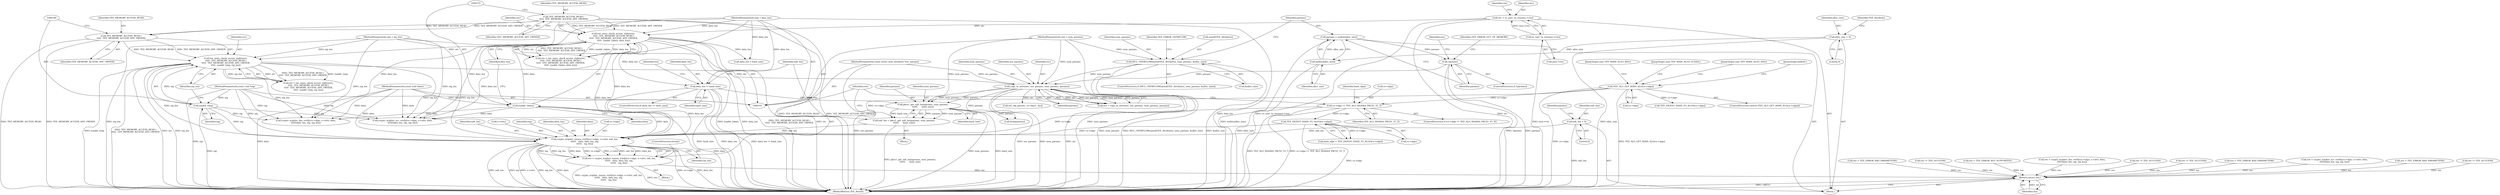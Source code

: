 digraph "0_optee_os_70697bf3c5dc3d201341b01a1a8e5bc6d2fb48f8_0@API" {
"1000309" [label="(Call,crypto_acipher_rsassa_verify(cs->algo, o->attr, salt_len,\n\t\t\t\t\t\t   data, data_len, sig,\n\t\t\t\t\t\t   sig_len))"];
"1000277" [label="(Call,TEE_DIGEST_HASH_TO_ALGO(cs->algo))"];
"1000269" [label="(Call,cs->algo != TEE_ALG_RSASSA_PKCS1_V1_5)"];
"1000262" [label="(Call,TEE_ALG_GET_MAIN_ALG(cs->algo))"];
"1000116" [label="(Call,salt_len = 0)"];
"1000301" [label="(Call,salt_len = pkcs1_get_salt_len(params, num_params,\n\t\t\t\t\t\t      hash_size))"];
"1000303" [label="(Call,pkcs1_get_salt_len(params, num_params,\n\t\t\t\t\t\t      hash_size))"];
"1000222" [label="(Call,copy_in_attrs(utc, usr_params, num_params, params))"];
"1000183" [label="(Call,tee_mmu_check_access_rights(utc,\n\t\t\t\t\t  TEE_MEMORY_ACCESS_READ |\n\t\t\t\t\t  TEE_MEMORY_ACCESS_ANY_OWNER,\n\t\t\t\t\t  (uaddr_t)sig, sig_len))"];
"1000166" [label="(Call,tee_mmu_check_access_rights(utc,\n\t\t\t\t\t  TEE_MEMORY_ACCESS_READ |\n\t\t\t\t\t  TEE_MEMORY_ACCESS_ANY_OWNER,\n\t\t\t\t\t  (uaddr_t)data, data_len))"];
"1000136" [label="(Call,utc = to_user_ta_ctx(sess->ctx))"];
"1000138" [label="(Call,to_user_ta_ctx(sess->ctx))"];
"1000168" [label="(Call,TEE_MEMORY_ACCESS_READ |\n\t\t\t\t\t  TEE_MEMORY_ACCESS_ANY_OWNER)"];
"1000171" [label="(Call,(uaddr_t)data)"];
"1000105" [label="(MethodParameterIn,const void *data)"];
"1000106" [label="(MethodParameterIn,size_t data_len)"];
"1000185" [label="(Call,TEE_MEMORY_ACCESS_READ |\n\t\t\t\t\t  TEE_MEMORY_ACCESS_ANY_OWNER)"];
"1000188" [label="(Call,(uaddr_t)sig)"];
"1000107" [label="(MethodParameterIn,const void *sig)"];
"1000108" [label="(MethodParameterIn,size_t sig_len)"];
"1000103" [label="(MethodParameterIn,const struct utee_attribute *usr_params)"];
"1000203" [label="(Call,MUL_OVERFLOW(sizeof(TEE_Attribute), num_params, &alloc_size))"];
"1000104" [label="(MethodParameterIn,size_t num_params)"];
"1000216" [label="(Call,!params)"];
"1000211" [label="(Call,params = malloc(alloc_size))"];
"1000213" [label="(Call,malloc(alloc_size))"];
"1000199" [label="(Call,alloc_size = 0)"];
"1000293" [label="(Call,data_len != hash_size)"];
"1000307" [label="(Call,res = crypto_acipher_rsassa_verify(cs->algo, o->attr, salt_len,\n\t\t\t\t\t\t   data, data_len, sig,\n\t\t\t\t\t\t   sig_len))"];
"1000385" [label="(Return,return res;)"];
"1000345" [label="(Call,res = TEE_ERROR_BAD_PARAMETERS)"];
"1000204" [label="(Call,sizeof(TEE_Attribute))"];
"1000104" [label="(MethodParameterIn,size_t num_params)"];
"1000276" [label="(Identifier,hash_algo)"];
"1000225" [label="(Identifier,num_params)"];
"1000270" [label="(Call,cs->algo)"];
"1000234" [label="(Call,tee_obj_get(utc, cs->key1, &o))"];
"1000103" [label="(MethodParameterIn,const struct utee_attribute *usr_params)"];
"1000105" [label="(MethodParameterIn,const void *data)"];
"1000268" [label="(ControlStructure,if (cs->algo != TEE_ALG_RSASSA_PKCS1_V1_5))"];
"1000351" [label="(Call,crypto_acipher_dsa_verify(cs->algo, o->attr, data,\n\t\t\t\t\t\tdata_len, sig, sig_len))"];
"1000116" [label="(Call,salt_len = 0)"];
"1000219" [label="(Identifier,TEE_ERROR_OUT_OF_MEMORY)"];
"1000242" [label="(Call,res != TEE_SUCCESS)"];
"1000378" [label="(JumpTarget,default:)"];
"1000215" [label="(ControlStructure,if (!params))"];
"1000137" [label="(Identifier,utc)"];
"1000263" [label="(Call,cs->algo)"];
"1000212" [label="(Identifier,params)"];
"1000188" [label="(Call,(uaddr_t)sig)"];
"1000181" [label="(Call,res = tee_mmu_check_access_rights(utc,\n\t\t\t\t\t  TEE_MEMORY_ACCESS_READ |\n\t\t\t\t\t  TEE_MEMORY_ACCESS_ANY_OWNER,\n\t\t\t\t\t  (uaddr_t)sig, sig_len))"];
"1000262" [label="(Call,TEE_ALG_GET_MAIN_ALG(cs->algo))"];
"1000321" [label="(ControlStructure,break;)"];
"1000226" [label="(Identifier,params)"];
"1000275" [label="(Call,hash_algo = TEE_DIGEST_HASH_TO_ALGO(cs->algo))"];
"1000224" [label="(Identifier,usr_params)"];
"1000320" [label="(Identifier,sig_len)"];
"1000387" [label="(MethodReturn,TEE_Result)"];
"1000316" [label="(Identifier,salt_len)"];
"1000309" [label="(Call,crypto_acipher_rsassa_verify(cs->algo, o->attr, salt_len,\n\t\t\t\t\t\t   data, data_len, sig,\n\t\t\t\t\t\t   sig_len))"];
"1000222" [label="(Call,copy_in_attrs(utc, usr_params, num_params, params))"];
"1000207" [label="(Call,&alloc_size)"];
"1000121" [label="(Identifier,params)"];
"1000313" [label="(Call,o->attr)"];
"1000216" [label="(Call,!params)"];
"1000107" [label="(MethodParameterIn,const void *sig)"];
"1000319" [label="(Identifier,sig)"];
"1000106" [label="(MethodParameterIn,size_t data_len)"];
"1000168" [label="(Call,TEE_MEMORY_ACCESS_READ |\n\t\t\t\t\t  TEE_MEMORY_ACCESS_ANY_OWNER)"];
"1000220" [label="(Call,res = copy_in_attrs(utc, usr_params, num_params, params))"];
"1000304" [label="(Identifier,params)"];
"1000269" [label="(Call,cs->algo != TEE_ALG_RSASSA_PKCS1_V1_5)"];
"1000273" [label="(Identifier,TEE_ALG_RSASSA_PKCS1_V1_5)"];
"1000139" [label="(Call,sess->ctx)"];
"1000267" [label="(JumpTarget,case TEE_MAIN_ALGO_RSA:)"];
"1000108" [label="(MethodParameterIn,size_t sig_len)"];
"1000203" [label="(Call,MUL_OVERFLOW(sizeof(TEE_Attribute), num_params, &alloc_size))"];
"1000297" [label="(Call,res = TEE_ERROR_BAD_PARAMETERS)"];
"1000191" [label="(Identifier,sig_len)"];
"1000295" [label="(Identifier,hash_size)"];
"1000278" [label="(Call,cs->algo)"];
"1000383" [label="(Call,free(params))"];
"1000206" [label="(Identifier,num_params)"];
"1000318" [label="(Identifier,data_len)"];
"1000228" [label="(Call,res != TEE_SUCCESS)"];
"1000277" [label="(Call,TEE_DIGEST_HASH_TO_ALGO(cs->algo))"];
"1000187" [label="(Identifier,TEE_MEMORY_ACCESS_ANY_OWNER)"];
"1000294" [label="(Identifier,data_len)"];
"1000305" [label="(Identifier,num_params)"];
"1000363" [label="(JumpTarget,case TEE_MAIN_ALGO_ECDSA:)"];
"1000292" [label="(ControlStructure,if (data_len != hash_size))"];
"1000274" [label="(Block,)"];
"1000164" [label="(Call,res = tee_mmu_check_access_rights(utc,\n\t\t\t\t\t  TEE_MEMORY_ACCESS_READ |\n\t\t\t\t\t  TEE_MEMORY_ACCESS_ANY_OWNER,\n\t\t\t\t\t  (uaddr_t)data, data_len))"];
"1000221" [label="(Identifier,res)"];
"1000171" [label="(Call,(uaddr_t)data)"];
"1000266" [label="(Block,)"];
"1000325" [label="(Call,TEE_DIGEST_HASH_TO_ALGO(cs->algo))"];
"1000308" [label="(Identifier,res)"];
"1000118" [label="(Literal,0)"];
"1000200" [label="(Identifier,alloc_size)"];
"1000261" [label="(ControlStructure,switch (TEE_ALG_GET_MAIN_ALG(cs->algo)))"];
"1000214" [label="(Identifier,alloc_size)"];
"1000136" [label="(Call,utc = to_user_ta_ctx(sess->ctx))"];
"1000307" [label="(Call,res = crypto_acipher_rsassa_verify(cs->algo, o->attr, salt_len,\n\t\t\t\t\t\t   data, data_len, sig,\n\t\t\t\t\t\t   sig_len))"];
"1000184" [label="(Identifier,utc)"];
"1000117" [label="(Identifier,salt_len)"];
"1000166" [label="(Call,tee_mmu_check_access_rights(utc,\n\t\t\t\t\t  TEE_MEMORY_ACCESS_READ |\n\t\t\t\t\t  TEE_MEMORY_ACCESS_ANY_OWNER,\n\t\t\t\t\t  (uaddr_t)data, data_len))"];
"1000341" [label="(Call,data_len > hash_size)"];
"1000143" [label="(Identifier,res)"];
"1000170" [label="(Identifier,TEE_MEMORY_ACCESS_ANY_OWNER)"];
"1000293" [label="(Call,data_len != hash_size)"];
"1000186" [label="(Identifier,TEE_MEMORY_ACCESS_READ)"];
"1000190" [label="(Identifier,sig)"];
"1000306" [label="(Identifier,hash_size)"];
"1000379" [label="(Call,res = TEE_ERROR_NOT_SUPPORTED)"];
"1000138" [label="(Call,to_user_ta_ctx(sess->ctx))"];
"1000301" [label="(Call,salt_len = pkcs1_get_salt_len(params, num_params,\n\t\t\t\t\t\t      hash_size))"];
"1000223" [label="(Identifier,utc)"];
"1000322" [label="(JumpTarget,case TEE_MAIN_ALGO_DSA:)"];
"1000349" [label="(Call,res = crypto_acipher_dsa_verify(cs->algo, o->attr, data,\n\t\t\t\t\t\tdata_len, sig, sig_len))"];
"1000185" [label="(Call,TEE_MEMORY_ACCESS_READ |\n\t\t\t\t\t  TEE_MEMORY_ACCESS_ANY_OWNER)"];
"1000211" [label="(Call,params = malloc(alloc_size))"];
"1000288" [label="(Call,res != TEE_SUCCESS)"];
"1000183" [label="(Call,tee_mmu_check_access_rights(utc,\n\t\t\t\t\t  TEE_MEMORY_ACCESS_READ |\n\t\t\t\t\t  TEE_MEMORY_ACCESS_ANY_OWNER,\n\t\t\t\t\t  (uaddr_t)sig, sig_len))"];
"1000317" [label="(Identifier,data)"];
"1000336" [label="(Call,res != TEE_SUCCESS)"];
"1000201" [label="(Literal,0)"];
"1000310" [label="(Call,cs->algo)"];
"1000298" [label="(Identifier,res)"];
"1000303" [label="(Call,pkcs1_get_salt_len(params, num_params,\n\t\t\t\t\t\t      hash_size))"];
"1000202" [label="(ControlStructure,if (MUL_OVERFLOW(sizeof(TEE_Attribute), num_params, &alloc_size)))"];
"1000169" [label="(Identifier,TEE_MEMORY_ACCESS_READ)"];
"1000199" [label="(Call,alloc_size = 0)"];
"1000205" [label="(Identifier,TEE_Attribute)"];
"1000386" [label="(Identifier,res)"];
"1000174" [label="(Identifier,data_len)"];
"1000210" [label="(Identifier,TEE_ERROR_OVERFLOW)"];
"1000217" [label="(Identifier,params)"];
"1000109" [label="(Block,)"];
"1000213" [label="(Call,malloc(alloc_size))"];
"1000302" [label="(Identifier,salt_len)"];
"1000366" [label="(Call,crypto_acipher_ecc_verify(cs->algo, o->attr, data,\n\t\t\t\t\t\tdata_len, sig, sig_len))"];
"1000257" [label="(Call,res = TEE_ERROR_BAD_PARAMETERS)"];
"1000385" [label="(Return,return res;)"];
"1000173" [label="(Identifier,data)"];
"1000167" [label="(Identifier,utc)"];
"1000364" [label="(Call,res = crypto_acipher_ecc_verify(cs->algo, o->attr, data,\n\t\t\t\t\t\tdata_len, sig, sig_len))"];
"1000309" -> "1000307"  [label="AST: "];
"1000309" -> "1000320"  [label="CFG: "];
"1000310" -> "1000309"  [label="AST: "];
"1000313" -> "1000309"  [label="AST: "];
"1000316" -> "1000309"  [label="AST: "];
"1000317" -> "1000309"  [label="AST: "];
"1000318" -> "1000309"  [label="AST: "];
"1000319" -> "1000309"  [label="AST: "];
"1000320" -> "1000309"  [label="AST: "];
"1000307" -> "1000309"  [label="CFG: "];
"1000309" -> "1000387"  [label="DDG: cs->algo"];
"1000309" -> "1000387"  [label="DDG: data_len"];
"1000309" -> "1000387"  [label="DDG: salt_len"];
"1000309" -> "1000387"  [label="DDG: o->attr"];
"1000309" -> "1000387"  [label="DDG: sig"];
"1000309" -> "1000387"  [label="DDG: sig_len"];
"1000309" -> "1000387"  [label="DDG: data"];
"1000309" -> "1000307"  [label="DDG: sig"];
"1000309" -> "1000307"  [label="DDG: sig_len"];
"1000309" -> "1000307"  [label="DDG: data"];
"1000309" -> "1000307"  [label="DDG: cs->algo"];
"1000309" -> "1000307"  [label="DDG: o->attr"];
"1000309" -> "1000307"  [label="DDG: salt_len"];
"1000309" -> "1000307"  [label="DDG: data_len"];
"1000277" -> "1000309"  [label="DDG: cs->algo"];
"1000269" -> "1000309"  [label="DDG: cs->algo"];
"1000116" -> "1000309"  [label="DDG: salt_len"];
"1000301" -> "1000309"  [label="DDG: salt_len"];
"1000171" -> "1000309"  [label="DDG: data"];
"1000105" -> "1000309"  [label="DDG: data"];
"1000293" -> "1000309"  [label="DDG: data_len"];
"1000166" -> "1000309"  [label="DDG: data_len"];
"1000106" -> "1000309"  [label="DDG: data_len"];
"1000188" -> "1000309"  [label="DDG: sig"];
"1000107" -> "1000309"  [label="DDG: sig"];
"1000183" -> "1000309"  [label="DDG: sig_len"];
"1000108" -> "1000309"  [label="DDG: sig_len"];
"1000277" -> "1000275"  [label="AST: "];
"1000277" -> "1000278"  [label="CFG: "];
"1000278" -> "1000277"  [label="AST: "];
"1000275" -> "1000277"  [label="CFG: "];
"1000277" -> "1000387"  [label="DDG: cs->algo"];
"1000277" -> "1000275"  [label="DDG: cs->algo"];
"1000269" -> "1000277"  [label="DDG: cs->algo"];
"1000269" -> "1000268"  [label="AST: "];
"1000269" -> "1000273"  [label="CFG: "];
"1000270" -> "1000269"  [label="AST: "];
"1000273" -> "1000269"  [label="AST: "];
"1000276" -> "1000269"  [label="CFG: "];
"1000308" -> "1000269"  [label="CFG: "];
"1000269" -> "1000387"  [label="DDG: cs->algo != TEE_ALG_RSASSA_PKCS1_V1_5"];
"1000269" -> "1000387"  [label="DDG: TEE_ALG_RSASSA_PKCS1_V1_5"];
"1000262" -> "1000269"  [label="DDG: cs->algo"];
"1000262" -> "1000261"  [label="AST: "];
"1000262" -> "1000263"  [label="CFG: "];
"1000263" -> "1000262"  [label="AST: "];
"1000267" -> "1000262"  [label="CFG: "];
"1000322" -> "1000262"  [label="CFG: "];
"1000363" -> "1000262"  [label="CFG: "];
"1000378" -> "1000262"  [label="CFG: "];
"1000262" -> "1000387"  [label="DDG: cs->algo"];
"1000262" -> "1000387"  [label="DDG: TEE_ALG_GET_MAIN_ALG(cs->algo)"];
"1000262" -> "1000325"  [label="DDG: cs->algo"];
"1000262" -> "1000366"  [label="DDG: cs->algo"];
"1000116" -> "1000109"  [label="AST: "];
"1000116" -> "1000118"  [label="CFG: "];
"1000117" -> "1000116"  [label="AST: "];
"1000118" -> "1000116"  [label="AST: "];
"1000121" -> "1000116"  [label="CFG: "];
"1000116" -> "1000387"  [label="DDG: salt_len"];
"1000301" -> "1000274"  [label="AST: "];
"1000301" -> "1000303"  [label="CFG: "];
"1000302" -> "1000301"  [label="AST: "];
"1000303" -> "1000301"  [label="AST: "];
"1000308" -> "1000301"  [label="CFG: "];
"1000301" -> "1000387"  [label="DDG: pkcs1_get_salt_len(params, num_params,\n\t\t\t\t\t\t      hash_size)"];
"1000303" -> "1000301"  [label="DDG: params"];
"1000303" -> "1000301"  [label="DDG: num_params"];
"1000303" -> "1000301"  [label="DDG: hash_size"];
"1000303" -> "1000306"  [label="CFG: "];
"1000304" -> "1000303"  [label="AST: "];
"1000305" -> "1000303"  [label="AST: "];
"1000306" -> "1000303"  [label="AST: "];
"1000303" -> "1000387"  [label="DDG: num_params"];
"1000303" -> "1000387"  [label="DDG: hash_size"];
"1000222" -> "1000303"  [label="DDG: params"];
"1000222" -> "1000303"  [label="DDG: num_params"];
"1000104" -> "1000303"  [label="DDG: num_params"];
"1000293" -> "1000303"  [label="DDG: hash_size"];
"1000303" -> "1000383"  [label="DDG: params"];
"1000222" -> "1000220"  [label="AST: "];
"1000222" -> "1000226"  [label="CFG: "];
"1000223" -> "1000222"  [label="AST: "];
"1000224" -> "1000222"  [label="AST: "];
"1000225" -> "1000222"  [label="AST: "];
"1000226" -> "1000222"  [label="AST: "];
"1000220" -> "1000222"  [label="CFG: "];
"1000222" -> "1000387"  [label="DDG: num_params"];
"1000222" -> "1000387"  [label="DDG: utc"];
"1000222" -> "1000387"  [label="DDG: usr_params"];
"1000222" -> "1000220"  [label="DDG: utc"];
"1000222" -> "1000220"  [label="DDG: usr_params"];
"1000222" -> "1000220"  [label="DDG: num_params"];
"1000222" -> "1000220"  [label="DDG: params"];
"1000183" -> "1000222"  [label="DDG: utc"];
"1000103" -> "1000222"  [label="DDG: usr_params"];
"1000203" -> "1000222"  [label="DDG: num_params"];
"1000104" -> "1000222"  [label="DDG: num_params"];
"1000216" -> "1000222"  [label="DDG: params"];
"1000222" -> "1000234"  [label="DDG: utc"];
"1000222" -> "1000383"  [label="DDG: params"];
"1000183" -> "1000181"  [label="AST: "];
"1000183" -> "1000191"  [label="CFG: "];
"1000184" -> "1000183"  [label="AST: "];
"1000185" -> "1000183"  [label="AST: "];
"1000188" -> "1000183"  [label="AST: "];
"1000191" -> "1000183"  [label="AST: "];
"1000181" -> "1000183"  [label="CFG: "];
"1000183" -> "1000387"  [label="DDG: (uaddr_t)sig"];
"1000183" -> "1000387"  [label="DDG: TEE_MEMORY_ACCESS_READ |\n\t\t\t\t\t  TEE_MEMORY_ACCESS_ANY_OWNER"];
"1000183" -> "1000387"  [label="DDG: utc"];
"1000183" -> "1000387"  [label="DDG: sig_len"];
"1000183" -> "1000181"  [label="DDG: utc"];
"1000183" -> "1000181"  [label="DDG: TEE_MEMORY_ACCESS_READ |\n\t\t\t\t\t  TEE_MEMORY_ACCESS_ANY_OWNER"];
"1000183" -> "1000181"  [label="DDG: (uaddr_t)sig"];
"1000183" -> "1000181"  [label="DDG: sig_len"];
"1000166" -> "1000183"  [label="DDG: utc"];
"1000185" -> "1000183"  [label="DDG: TEE_MEMORY_ACCESS_READ"];
"1000185" -> "1000183"  [label="DDG: TEE_MEMORY_ACCESS_ANY_OWNER"];
"1000188" -> "1000183"  [label="DDG: sig"];
"1000108" -> "1000183"  [label="DDG: sig_len"];
"1000183" -> "1000351"  [label="DDG: sig_len"];
"1000183" -> "1000366"  [label="DDG: sig_len"];
"1000166" -> "1000164"  [label="AST: "];
"1000166" -> "1000174"  [label="CFG: "];
"1000167" -> "1000166"  [label="AST: "];
"1000168" -> "1000166"  [label="AST: "];
"1000171" -> "1000166"  [label="AST: "];
"1000174" -> "1000166"  [label="AST: "];
"1000164" -> "1000166"  [label="CFG: "];
"1000166" -> "1000387"  [label="DDG: TEE_MEMORY_ACCESS_READ |\n\t\t\t\t\t  TEE_MEMORY_ACCESS_ANY_OWNER"];
"1000166" -> "1000387"  [label="DDG: utc"];
"1000166" -> "1000387"  [label="DDG: (uaddr_t)data"];
"1000166" -> "1000387"  [label="DDG: data_len"];
"1000166" -> "1000164"  [label="DDG: utc"];
"1000166" -> "1000164"  [label="DDG: TEE_MEMORY_ACCESS_READ |\n\t\t\t\t\t  TEE_MEMORY_ACCESS_ANY_OWNER"];
"1000166" -> "1000164"  [label="DDG: (uaddr_t)data"];
"1000166" -> "1000164"  [label="DDG: data_len"];
"1000136" -> "1000166"  [label="DDG: utc"];
"1000168" -> "1000166"  [label="DDG: TEE_MEMORY_ACCESS_READ"];
"1000168" -> "1000166"  [label="DDG: TEE_MEMORY_ACCESS_ANY_OWNER"];
"1000171" -> "1000166"  [label="DDG: data"];
"1000106" -> "1000166"  [label="DDG: data_len"];
"1000166" -> "1000293"  [label="DDG: data_len"];
"1000166" -> "1000341"  [label="DDG: data_len"];
"1000166" -> "1000366"  [label="DDG: data_len"];
"1000136" -> "1000109"  [label="AST: "];
"1000136" -> "1000138"  [label="CFG: "];
"1000137" -> "1000136"  [label="AST: "];
"1000138" -> "1000136"  [label="AST: "];
"1000143" -> "1000136"  [label="CFG: "];
"1000136" -> "1000387"  [label="DDG: to_user_ta_ctx(sess->ctx)"];
"1000136" -> "1000387"  [label="DDG: utc"];
"1000138" -> "1000136"  [label="DDG: sess->ctx"];
"1000138" -> "1000139"  [label="CFG: "];
"1000139" -> "1000138"  [label="AST: "];
"1000138" -> "1000387"  [label="DDG: sess->ctx"];
"1000168" -> "1000170"  [label="CFG: "];
"1000169" -> "1000168"  [label="AST: "];
"1000170" -> "1000168"  [label="AST: "];
"1000172" -> "1000168"  [label="CFG: "];
"1000168" -> "1000387"  [label="DDG: TEE_MEMORY_ACCESS_READ"];
"1000168" -> "1000387"  [label="DDG: TEE_MEMORY_ACCESS_ANY_OWNER"];
"1000168" -> "1000185"  [label="DDG: TEE_MEMORY_ACCESS_READ"];
"1000168" -> "1000185"  [label="DDG: TEE_MEMORY_ACCESS_ANY_OWNER"];
"1000171" -> "1000173"  [label="CFG: "];
"1000172" -> "1000171"  [label="AST: "];
"1000173" -> "1000171"  [label="AST: "];
"1000174" -> "1000171"  [label="CFG: "];
"1000171" -> "1000387"  [label="DDG: data"];
"1000105" -> "1000171"  [label="DDG: data"];
"1000171" -> "1000351"  [label="DDG: data"];
"1000171" -> "1000366"  [label="DDG: data"];
"1000105" -> "1000101"  [label="AST: "];
"1000105" -> "1000387"  [label="DDG: data"];
"1000105" -> "1000351"  [label="DDG: data"];
"1000105" -> "1000366"  [label="DDG: data"];
"1000106" -> "1000101"  [label="AST: "];
"1000106" -> "1000387"  [label="DDG: data_len"];
"1000106" -> "1000293"  [label="DDG: data_len"];
"1000106" -> "1000341"  [label="DDG: data_len"];
"1000106" -> "1000351"  [label="DDG: data_len"];
"1000106" -> "1000366"  [label="DDG: data_len"];
"1000185" -> "1000187"  [label="CFG: "];
"1000186" -> "1000185"  [label="AST: "];
"1000187" -> "1000185"  [label="AST: "];
"1000189" -> "1000185"  [label="CFG: "];
"1000185" -> "1000387"  [label="DDG: TEE_MEMORY_ACCESS_READ"];
"1000185" -> "1000387"  [label="DDG: TEE_MEMORY_ACCESS_ANY_OWNER"];
"1000188" -> "1000190"  [label="CFG: "];
"1000189" -> "1000188"  [label="AST: "];
"1000190" -> "1000188"  [label="AST: "];
"1000191" -> "1000188"  [label="CFG: "];
"1000188" -> "1000387"  [label="DDG: sig"];
"1000107" -> "1000188"  [label="DDG: sig"];
"1000188" -> "1000351"  [label="DDG: sig"];
"1000188" -> "1000366"  [label="DDG: sig"];
"1000107" -> "1000101"  [label="AST: "];
"1000107" -> "1000387"  [label="DDG: sig"];
"1000107" -> "1000351"  [label="DDG: sig"];
"1000107" -> "1000366"  [label="DDG: sig"];
"1000108" -> "1000101"  [label="AST: "];
"1000108" -> "1000387"  [label="DDG: sig_len"];
"1000108" -> "1000351"  [label="DDG: sig_len"];
"1000108" -> "1000366"  [label="DDG: sig_len"];
"1000103" -> "1000101"  [label="AST: "];
"1000103" -> "1000387"  [label="DDG: usr_params"];
"1000203" -> "1000202"  [label="AST: "];
"1000203" -> "1000207"  [label="CFG: "];
"1000204" -> "1000203"  [label="AST: "];
"1000206" -> "1000203"  [label="AST: "];
"1000207" -> "1000203"  [label="AST: "];
"1000210" -> "1000203"  [label="CFG: "];
"1000212" -> "1000203"  [label="CFG: "];
"1000203" -> "1000387"  [label="DDG: num_params"];
"1000203" -> "1000387"  [label="DDG: MUL_OVERFLOW(sizeof(TEE_Attribute), num_params, &alloc_size)"];
"1000203" -> "1000387"  [label="DDG: &alloc_size"];
"1000104" -> "1000203"  [label="DDG: num_params"];
"1000104" -> "1000101"  [label="AST: "];
"1000104" -> "1000387"  [label="DDG: num_params"];
"1000216" -> "1000215"  [label="AST: "];
"1000216" -> "1000217"  [label="CFG: "];
"1000217" -> "1000216"  [label="AST: "];
"1000219" -> "1000216"  [label="CFG: "];
"1000221" -> "1000216"  [label="CFG: "];
"1000216" -> "1000387"  [label="DDG: !params"];
"1000216" -> "1000387"  [label="DDG: params"];
"1000211" -> "1000216"  [label="DDG: params"];
"1000211" -> "1000109"  [label="AST: "];
"1000211" -> "1000213"  [label="CFG: "];
"1000212" -> "1000211"  [label="AST: "];
"1000213" -> "1000211"  [label="AST: "];
"1000217" -> "1000211"  [label="CFG: "];
"1000211" -> "1000387"  [label="DDG: malloc(alloc_size)"];
"1000213" -> "1000211"  [label="DDG: alloc_size"];
"1000213" -> "1000214"  [label="CFG: "];
"1000214" -> "1000213"  [label="AST: "];
"1000213" -> "1000387"  [label="DDG: alloc_size"];
"1000199" -> "1000213"  [label="DDG: alloc_size"];
"1000199" -> "1000109"  [label="AST: "];
"1000199" -> "1000201"  [label="CFG: "];
"1000200" -> "1000199"  [label="AST: "];
"1000201" -> "1000199"  [label="AST: "];
"1000205" -> "1000199"  [label="CFG: "];
"1000199" -> "1000387"  [label="DDG: alloc_size"];
"1000293" -> "1000292"  [label="AST: "];
"1000293" -> "1000295"  [label="CFG: "];
"1000294" -> "1000293"  [label="AST: "];
"1000295" -> "1000293"  [label="AST: "];
"1000298" -> "1000293"  [label="CFG: "];
"1000302" -> "1000293"  [label="CFG: "];
"1000293" -> "1000387"  [label="DDG: data_len"];
"1000293" -> "1000387"  [label="DDG: data_len != hash_size"];
"1000293" -> "1000387"  [label="DDG: hash_size"];
"1000307" -> "1000266"  [label="AST: "];
"1000308" -> "1000307"  [label="AST: "];
"1000321" -> "1000307"  [label="CFG: "];
"1000307" -> "1000387"  [label="DDG: crypto_acipher_rsassa_verify(cs->algo, o->attr, salt_len,\n\t\t\t\t\t\t   data, data_len, sig,\n\t\t\t\t\t\t   sig_len)"];
"1000307" -> "1000387"  [label="DDG: res"];
"1000307" -> "1000385"  [label="DDG: res"];
"1000385" -> "1000109"  [label="AST: "];
"1000385" -> "1000386"  [label="CFG: "];
"1000386" -> "1000385"  [label="AST: "];
"1000387" -> "1000385"  [label="CFG: "];
"1000385" -> "1000387"  [label="DDG: <RET>"];
"1000386" -> "1000385"  [label="DDG: res"];
"1000364" -> "1000385"  [label="DDG: res"];
"1000297" -> "1000385"  [label="DDG: res"];
"1000257" -> "1000385"  [label="DDG: res"];
"1000349" -> "1000385"  [label="DDG: res"];
"1000345" -> "1000385"  [label="DDG: res"];
"1000336" -> "1000385"  [label="DDG: res"];
"1000242" -> "1000385"  [label="DDG: res"];
"1000228" -> "1000385"  [label="DDG: res"];
"1000379" -> "1000385"  [label="DDG: res"];
"1000288" -> "1000385"  [label="DDG: res"];
}
